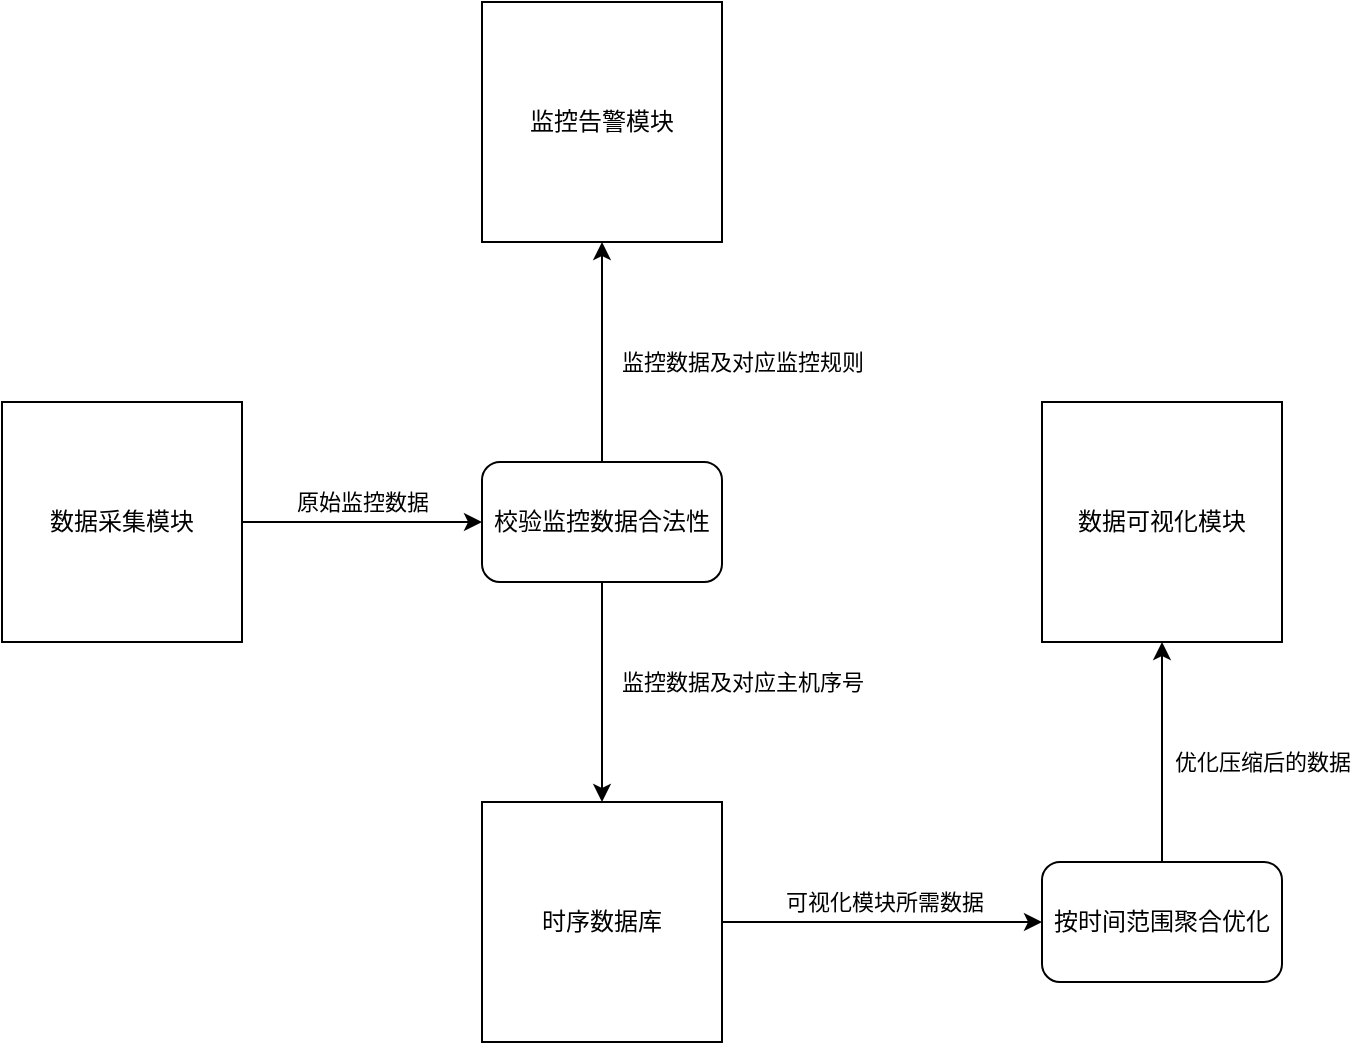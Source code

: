 <mxfile version="13.0.3" type="device"><diagram id="axQqNwBq3zvkbCDDv8EK" name="Page-1"><mxGraphModel dx="1102" dy="805" grid="1" gridSize="10" guides="1" tooltips="1" connect="1" arrows="1" fold="1" page="1" pageScale="1" pageWidth="827" pageHeight="1169" math="0" shadow="0"><root><mxCell id="0"/><mxCell id="1" parent="0"/><mxCell id="QYL_QrKVMZCHDHUZlR24-6" style="edgeStyle=orthogonalEdgeStyle;rounded=0;orthogonalLoop=1;jettySize=auto;html=1;exitX=1;exitY=0.5;exitDx=0;exitDy=0;entryX=0;entryY=0.5;entryDx=0;entryDy=0;" edge="1" parent="1" source="QYL_QrKVMZCHDHUZlR24-1" target="QYL_QrKVMZCHDHUZlR24-5"><mxGeometry relative="1" as="geometry"/></mxCell><mxCell id="QYL_QrKVMZCHDHUZlR24-7" value="原始监控数据" style="edgeLabel;html=1;align=center;verticalAlign=middle;resizable=0;points=[];" vertex="1" connectable="0" parent="QYL_QrKVMZCHDHUZlR24-6"><mxGeometry x="-0.333" y="2" relative="1" as="geometry"><mxPoint x="20" y="-8" as="offset"/></mxGeometry></mxCell><mxCell id="QYL_QrKVMZCHDHUZlR24-1" value="数据采集模块" style="whiteSpace=wrap;html=1;aspect=fixed;" vertex="1" parent="1"><mxGeometry x="40" y="240" width="120" height="120" as="geometry"/></mxCell><mxCell id="QYL_QrKVMZCHDHUZlR24-13" style="edgeStyle=orthogonalEdgeStyle;rounded=0;orthogonalLoop=1;jettySize=auto;html=1;exitX=1;exitY=0.5;exitDx=0;exitDy=0;entryX=0;entryY=0.5;entryDx=0;entryDy=0;" edge="1" parent="1" source="QYL_QrKVMZCHDHUZlR24-2" target="QYL_QrKVMZCHDHUZlR24-12"><mxGeometry relative="1" as="geometry"/></mxCell><mxCell id="QYL_QrKVMZCHDHUZlR24-15" value="可视化模块所需数据" style="edgeLabel;html=1;align=center;verticalAlign=middle;resizable=0;points=[];" vertex="1" connectable="0" parent="QYL_QrKVMZCHDHUZlR24-13"><mxGeometry x="0.217" y="4" relative="1" as="geometry"><mxPoint x="-17" y="-6" as="offset"/></mxGeometry></mxCell><mxCell id="QYL_QrKVMZCHDHUZlR24-2" value="时序数据库" style="whiteSpace=wrap;html=1;aspect=fixed;" vertex="1" parent="1"><mxGeometry x="280" y="440" width="120" height="120" as="geometry"/></mxCell><mxCell id="QYL_QrKVMZCHDHUZlR24-3" value="监控告警模块" style="whiteSpace=wrap;html=1;aspect=fixed;" vertex="1" parent="1"><mxGeometry x="280" y="40" width="120" height="120" as="geometry"/></mxCell><mxCell id="QYL_QrKVMZCHDHUZlR24-4" value="数据可视化模块" style="whiteSpace=wrap;html=1;aspect=fixed;" vertex="1" parent="1"><mxGeometry x="560" y="240" width="120" height="120" as="geometry"/></mxCell><mxCell id="QYL_QrKVMZCHDHUZlR24-8" style="edgeStyle=orthogonalEdgeStyle;rounded=0;orthogonalLoop=1;jettySize=auto;html=1;exitX=0.5;exitY=0;exitDx=0;exitDy=0;entryX=0.5;entryY=1;entryDx=0;entryDy=0;" edge="1" parent="1" source="QYL_QrKVMZCHDHUZlR24-5" target="QYL_QrKVMZCHDHUZlR24-3"><mxGeometry relative="1" as="geometry"/></mxCell><mxCell id="QYL_QrKVMZCHDHUZlR24-10" value="监控数据及对应监控规则" style="edgeLabel;html=1;align=center;verticalAlign=middle;resizable=0;points=[];" vertex="1" connectable="0" parent="QYL_QrKVMZCHDHUZlR24-8"><mxGeometry x="0.218" y="-1" relative="1" as="geometry"><mxPoint x="69" y="17" as="offset"/></mxGeometry></mxCell><mxCell id="QYL_QrKVMZCHDHUZlR24-9" style="edgeStyle=orthogonalEdgeStyle;rounded=0;orthogonalLoop=1;jettySize=auto;html=1;exitX=0.5;exitY=1;exitDx=0;exitDy=0;entryX=0.5;entryY=0;entryDx=0;entryDy=0;" edge="1" parent="1" source="QYL_QrKVMZCHDHUZlR24-5" target="QYL_QrKVMZCHDHUZlR24-2"><mxGeometry relative="1" as="geometry"/></mxCell><mxCell id="QYL_QrKVMZCHDHUZlR24-11" value="监控数据及对应主机序号" style="edgeLabel;html=1;align=center;verticalAlign=middle;resizable=0;points=[];" vertex="1" connectable="0" parent="QYL_QrKVMZCHDHUZlR24-9"><mxGeometry x="-0.218" y="2" relative="1" as="geometry"><mxPoint x="68" y="7" as="offset"/></mxGeometry></mxCell><mxCell id="QYL_QrKVMZCHDHUZlR24-5" value="校验监控数据合法性" style="rounded=1;whiteSpace=wrap;html=1;" vertex="1" parent="1"><mxGeometry x="280" y="270" width="120" height="60" as="geometry"/></mxCell><mxCell id="QYL_QrKVMZCHDHUZlR24-14" style="edgeStyle=orthogonalEdgeStyle;rounded=0;orthogonalLoop=1;jettySize=auto;html=1;exitX=0.5;exitY=0;exitDx=0;exitDy=0;entryX=0.5;entryY=1;entryDx=0;entryDy=0;" edge="1" parent="1" source="QYL_QrKVMZCHDHUZlR24-12" target="QYL_QrKVMZCHDHUZlR24-4"><mxGeometry relative="1" as="geometry"/></mxCell><mxCell id="QYL_QrKVMZCHDHUZlR24-16" value="优化压缩后的数据" style="edgeLabel;html=1;align=center;verticalAlign=middle;resizable=0;points=[];" vertex="1" connectable="0" parent="QYL_QrKVMZCHDHUZlR24-14"><mxGeometry x="0.273" y="-4" relative="1" as="geometry"><mxPoint x="46" y="20" as="offset"/></mxGeometry></mxCell><mxCell id="QYL_QrKVMZCHDHUZlR24-12" value="按时间范围聚合优化" style="rounded=1;whiteSpace=wrap;html=1;" vertex="1" parent="1"><mxGeometry x="560" y="470" width="120" height="60" as="geometry"/></mxCell></root></mxGraphModel></diagram></mxfile>